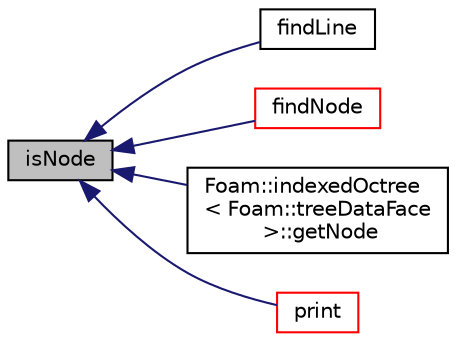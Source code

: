 digraph "isNode"
{
  bgcolor="transparent";
  edge [fontname="Helvetica",fontsize="10",labelfontname="Helvetica",labelfontsize="10"];
  node [fontname="Helvetica",fontsize="10",shape=record];
  rankdir="LR";
  Node1 [label="isNode",height=0.2,width=0.4,color="black", fillcolor="grey75", style="filled", fontcolor="black"];
  Node1 -> Node2 [dir="back",color="midnightblue",fontsize="10",style="solid",fontname="Helvetica"];
  Node2 [label="findLine",height=0.2,width=0.4,color="black",URL="$a01071.html#a5ea4de17765469b3b644491ff9134808"];
  Node1 -> Node3 [dir="back",color="midnightblue",fontsize="10",style="solid",fontname="Helvetica"];
  Node3 [label="findNode",height=0.2,width=0.4,color="red",URL="$a01071.html#a4ee0df4d485297e359e329490917973b",tooltip="Find deepest node (as parent+octant) containing point. Starts. "];
  Node1 -> Node4 [dir="back",color="midnightblue",fontsize="10",style="solid",fontname="Helvetica"];
  Node4 [label="Foam::indexedOctree\l\< Foam::treeDataFace\l \>::getNode",height=0.2,width=0.4,color="black",URL="$a01071.html#a3152a34dd0aa1052a5f1f310aec64ffc"];
  Node1 -> Node5 [dir="back",color="midnightblue",fontsize="10",style="solid",fontname="Helvetica"];
  Node5 [label="print",height=0.2,width=0.4,color="red",URL="$a01071.html#af37344bf48f19f8647db8555d3046c66",tooltip="Print tree. Either print all indices (printContent = true) or. "];
}
